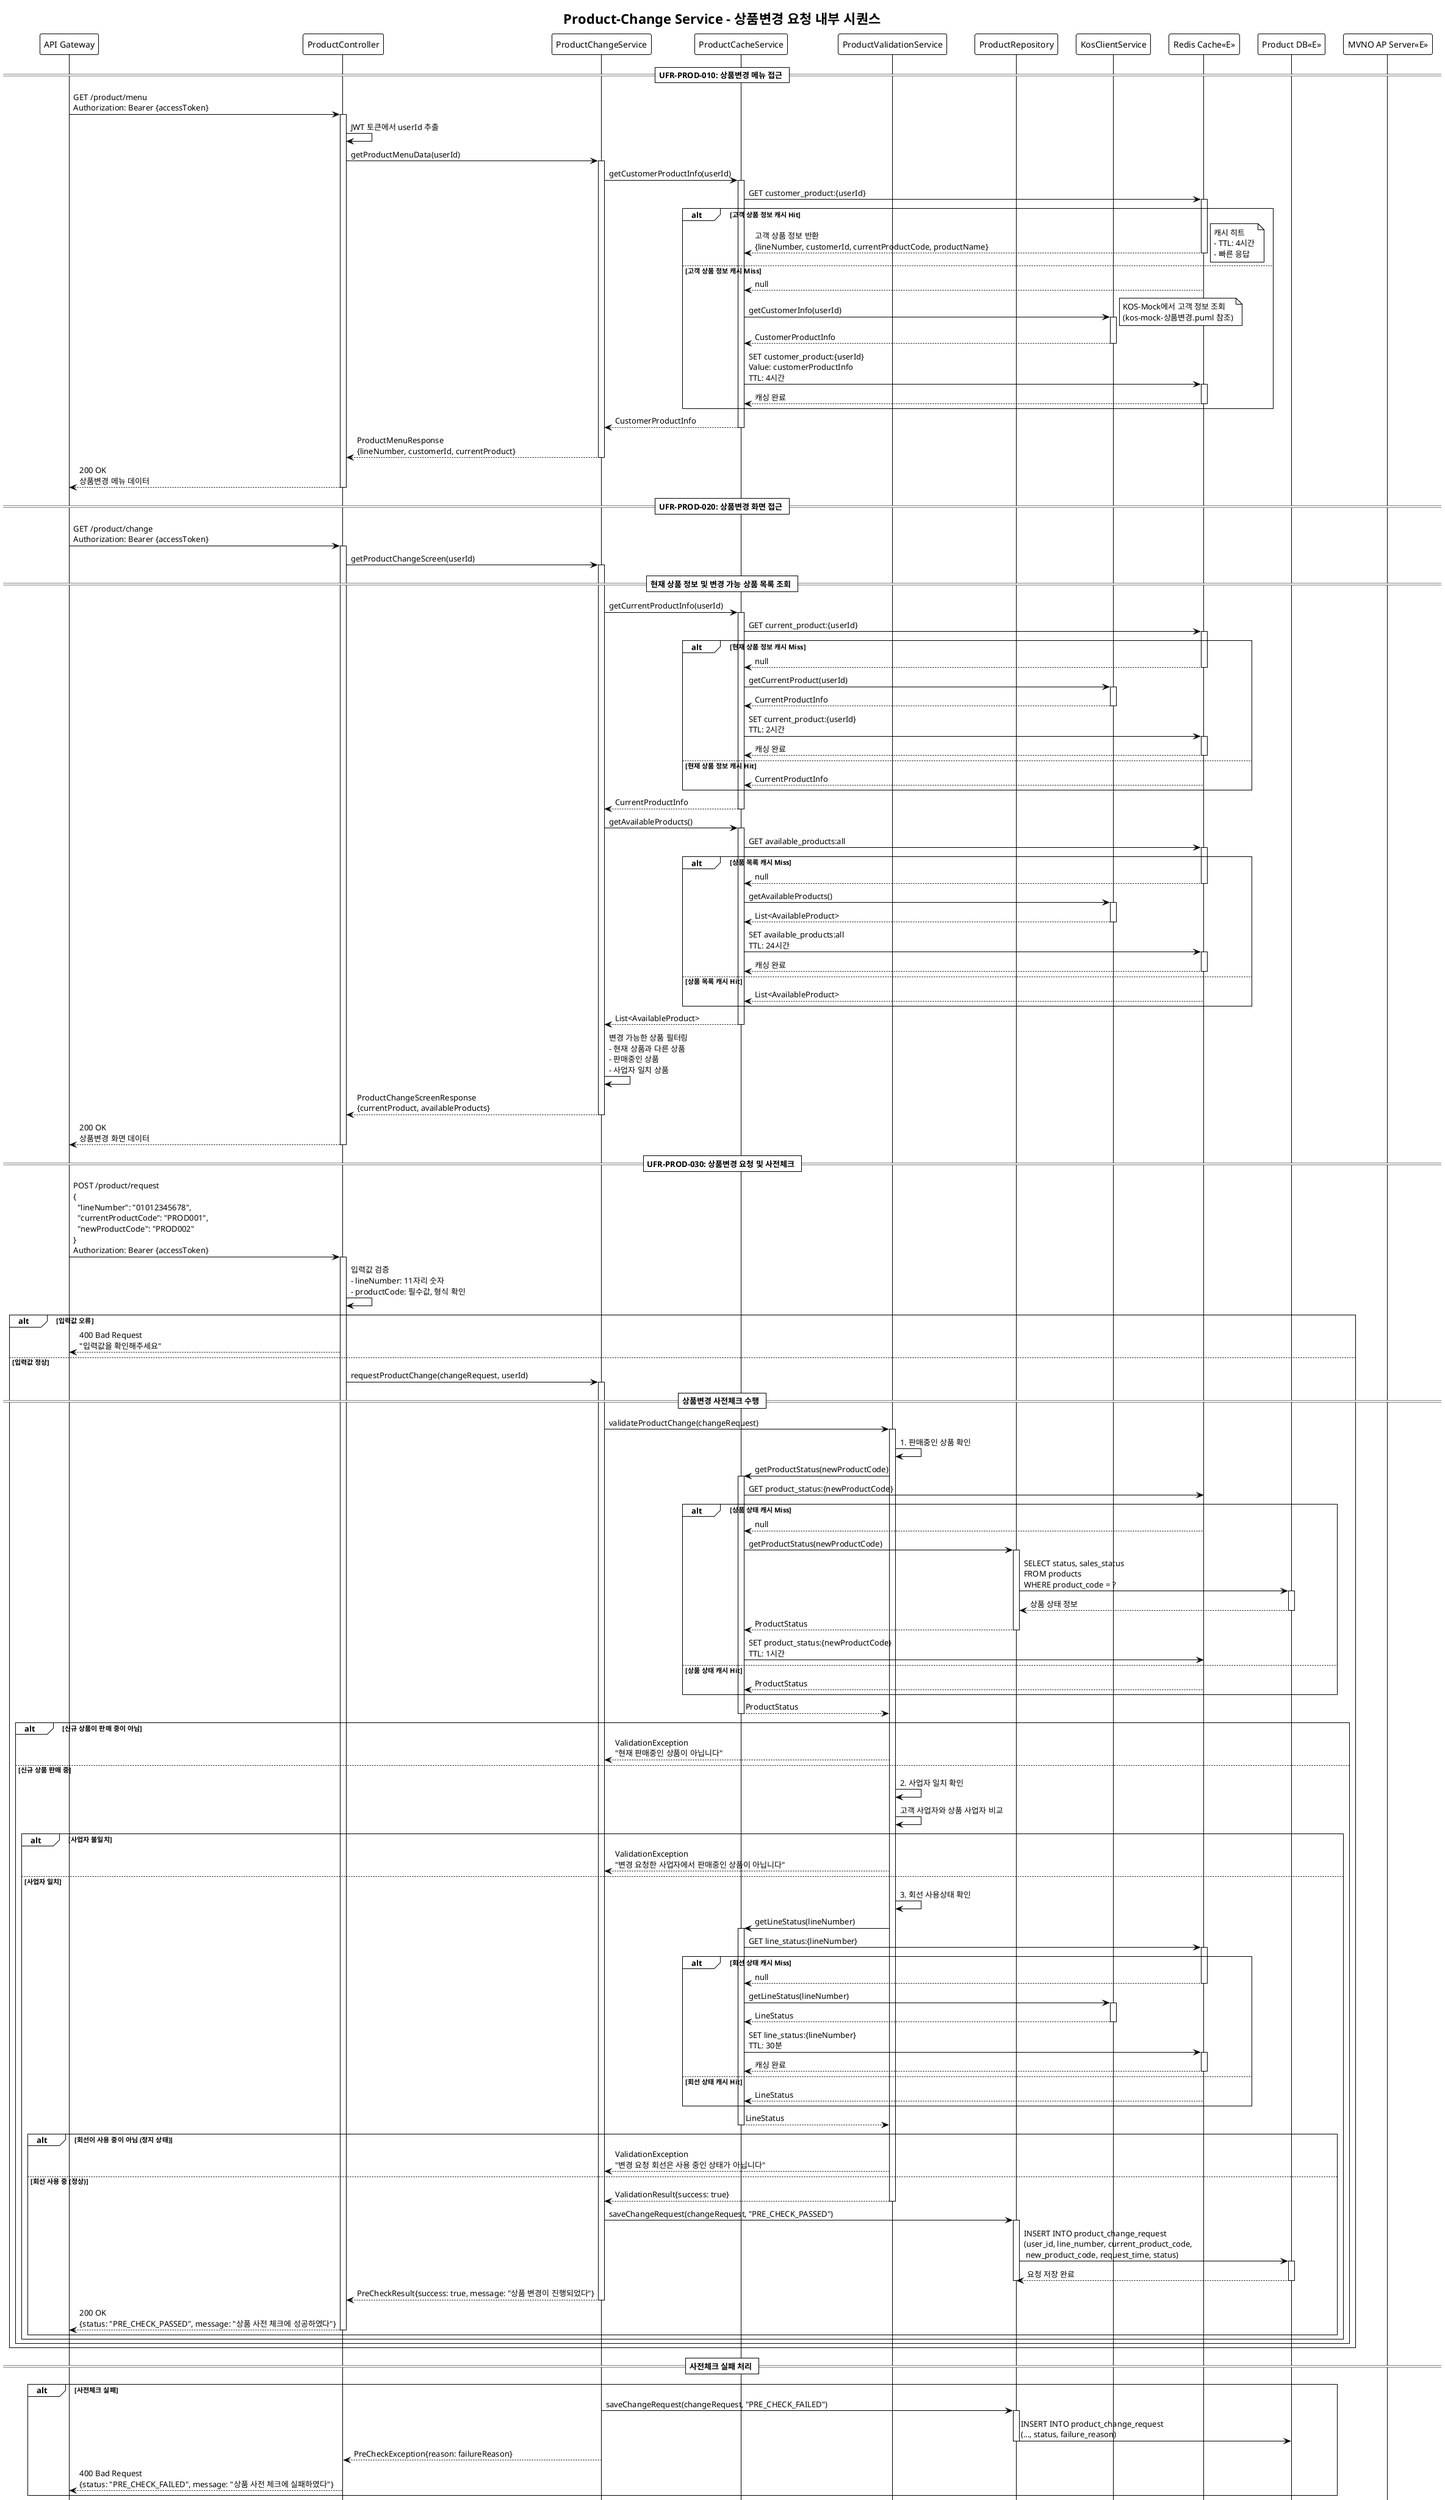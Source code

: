 @startuml
!theme mono
title Product-Change Service - 상품변경 요청 내부 시퀀스

participant "API Gateway" as Gateway
participant "ProductController" as Controller
participant "ProductChangeService" as Service
participant "ProductCacheService" as CacheService
participant "ProductValidationService" as ValidationService
participant "ProductRepository" as ProductRepo
participant "KosClientService" as KosClient
participant "Redis Cache<<E>>" as Redis
participant "Product DB<<E>>" as ProductDB
participant "MVNO AP Server<<E>>" as MVNO

== UFR-PROD-010: 상품변경 메뉴 접근 ==

Gateway -> Controller: GET /product/menu\nAuthorization: Bearer {accessToken}
activate Controller

Controller -> Controller: JWT 토큰에서 userId 추출

Controller -> Service: getProductMenuData(userId)
activate Service

Service -> CacheService: getCustomerProductInfo(userId)
activate CacheService

CacheService -> Redis: GET customer_product:{userId}
activate Redis

alt 고객 상품 정보 캐시 Hit
    Redis --> CacheService: 고객 상품 정보 반환\n{lineNumber, customerId, currentProductCode, productName}
    deactivate Redis
    note right: 캐시 히트\n- TTL: 4시간\n- 빠른 응답

else 고객 상품 정보 캐시 Miss
    Redis --> CacheService: null
    deactivate Redis
    
    CacheService -> KosClient: getCustomerInfo(userId)
    activate KosClient
    note right: KOS-Mock에서 고객 정보 조회\n(kos-mock-상품변경.puml 참조)
    KosClient --> CacheService: CustomerProductInfo
    deactivate KosClient
    
    CacheService -> Redis: SET customer_product:{userId}\nValue: customerProductInfo\nTTL: 4시간
    activate Redis
    Redis --> CacheService: 캐싱 완료
    deactivate Redis
end

CacheService --> Service: CustomerProductInfo
deactivate CacheService

Service --> Controller: ProductMenuResponse\n{lineNumber, customerId, currentProduct}
deactivate Service

Controller --> Gateway: 200 OK\n상품변경 메뉴 데이터
deactivate Controller

== UFR-PROD-020: 상품변경 화면 접근 ==

Gateway -> Controller: GET /product/change\nAuthorization: Bearer {accessToken}
activate Controller

Controller -> Service: getProductChangeScreen(userId)
activate Service

== 현재 상품 정보 및 변경 가능 상품 목록 조회 ==

Service -> CacheService: getCurrentProductInfo(userId)
activate CacheService
CacheService -> Redis: GET current_product:{userId}
activate Redis

alt 현재 상품 정보 캐시 Miss
    Redis --> CacheService: null
    deactivate Redis
    
    CacheService -> KosClient: getCurrentProduct(userId)
    activate KosClient
    KosClient --> CacheService: CurrentProductInfo
    deactivate KosClient
    
    CacheService -> Redis: SET current_product:{userId}\nTTL: 2시간
    activate Redis
    Redis --> CacheService: 캐싱 완료
    deactivate Redis
else 현재 상품 정보 캐시 Hit
    Redis --> CacheService: CurrentProductInfo
    deactivate Redis
end

CacheService --> Service: CurrentProductInfo
deactivate CacheService

Service -> CacheService: getAvailableProducts()
activate CacheService

CacheService -> Redis: GET available_products:all
activate Redis

alt 상품 목록 캐시 Miss
    Redis --> CacheService: null
    deactivate Redis
    
    CacheService -> KosClient: getAvailableProducts()
    activate KosClient
    KosClient --> CacheService: List<AvailableProduct>
    deactivate KosClient
    
    CacheService -> Redis: SET available_products:all\nTTL: 24시간
    activate Redis
    Redis --> CacheService: 캐싱 완료
    deactivate Redis
else 상품 목록 캐시 Hit
    Redis --> CacheService: List<AvailableProduct>
    deactivate Redis
end

CacheService --> Service: List<AvailableProduct>
deactivate CacheService

Service -> Service: 변경 가능한 상품 필터링\n- 현재 상품과 다른 상품\n- 판매중인 상품\n- 사업자 일치 상품

Service --> Controller: ProductChangeScreenResponse\n{currentProduct, availableProducts}
deactivate Service

Controller --> Gateway: 200 OK\n상품변경 화면 데이터
deactivate Controller

== UFR-PROD-030: 상품변경 요청 및 사전체크 ==

Gateway -> Controller: POST /product/request\n{\n  "lineNumber": "01012345678",\n  "currentProductCode": "PROD001",\n  "newProductCode": "PROD002"\n}\nAuthorization: Bearer {accessToken}
activate Controller

Controller -> Controller: 입력값 검증\n- lineNumber: 11자리 숫자\n- productCode: 필수값, 형식 확인

alt 입력값 오류
    Controller --> Gateway: 400 Bad Request\n"입력값을 확인해주세요"
else 입력값 정상
    Controller -> Service: requestProductChange(changeRequest, userId)
    activate Service
    
    == 상품변경 사전체크 수행 ==
    
    Service -> ValidationService: validateProductChange(changeRequest)
    activate ValidationService
    
    ValidationService -> ValidationService: 1. 판매중인 상품 확인
    ValidationService -> CacheService: getProductStatus(newProductCode)
    activate CacheService
    CacheService -> Redis: GET product_status:{newProductCode}
    
    alt 상품 상태 캐시 Miss
        Redis --> CacheService: null
        CacheService -> ProductRepo: getProductStatus(newProductCode)
        activate ProductRepo
        ProductRepo -> ProductDB: SELECT status, sales_status\nFROM products\nWHERE product_code = ?
        activate ProductDB
        ProductDB --> ProductRepo: 상품 상태 정보
        deactivate ProductDB
        ProductRepo --> CacheService: ProductStatus
        deactivate ProductRepo
        
        CacheService -> Redis: SET product_status:{newProductCode}\nTTL: 1시간
    else 상품 상태 캐시 Hit
        Redis --> CacheService: ProductStatus
    end
    
    deactivate Redis
    CacheService --> ValidationService: ProductStatus
    deactivate CacheService
    
    alt 신규 상품이 판매 중이 아님
        ValidationService --> Service: ValidationException\n"현재 판매중인 상품이 아닙니다"
    else 신규 상품 판매 중
        ValidationService -> ValidationService: 2. 사업자 일치 확인
        ValidationService -> ValidationService: 고객 사업자와 상품 사업자 비교
        
        alt 사업자 불일치
            ValidationService --> Service: ValidationException\n"변경 요청한 사업자에서 판매중인 상품이 아닙니다"
        else 사업자 일치
            ValidationService -> ValidationService: 3. 회선 사용상태 확인
            ValidationService -> CacheService: getLineStatus(lineNumber)
            activate CacheService
            
            CacheService -> Redis: GET line_status:{lineNumber}
            activate Redis
            alt 회선 상태 캐시 Miss
                Redis --> CacheService: null
                deactivate Redis
                CacheService -> KosClient: getLineStatus(lineNumber)
                activate KosClient
                KosClient --> CacheService: LineStatus
                deactivate KosClient
                CacheService -> Redis: SET line_status:{lineNumber}\nTTL: 30분
                activate Redis
                Redis --> CacheService: 캐싱 완료
                deactivate Redis
            else 회선 상태 캐시 Hit
                Redis --> CacheService: LineStatus
                deactivate Redis
            end
            
            CacheService --> ValidationService: LineStatus
            deactivate CacheService
            
            alt 회선이 사용 중이 아님 (정지 상태)
                ValidationService --> Service: ValidationException\n"변경 요청 회선은 사용 중인 상태가 아닙니다"
            else 회선 사용 중 (정상)
                ValidationService --> Service: ValidationResult{success: true}
                deactivate ValidationService
                
                Service -> ProductRepo: saveChangeRequest(changeRequest, "PRE_CHECK_PASSED")
                activate ProductRepo
                ProductRepo -> ProductDB: INSERT INTO product_change_request\n(user_id, line_number, current_product_code, \n new_product_code, request_time, status)
                activate ProductDB
                ProductDB --> ProductRepo: 요청 저장 완료
                deactivate ProductDB
                deactivate ProductRepo
                
                Service --> Controller: PreCheckResult{success: true, message: "상품 변경이 진행되었다"}
                deactivate Service
                
                Controller --> Gateway: 200 OK\n{status: "PRE_CHECK_PASSED", message: "상품 사전 체크에 성공하였다"}
                deactivate Controller
            end
        end
    end
end

== 사전체크 실패 처리 ==

alt 사전체크 실패
    Service -> ProductRepo: saveChangeRequest(changeRequest, "PRE_CHECK_FAILED")
    activate ProductRepo
    ProductRepo -> ProductDB: INSERT INTO product_change_request\n(..., status, failure_reason)
    deactivate ProductRepo
    
    Service --> Controller: PreCheckException{reason: failureReason}
    Controller --> Gateway: 400 Bad Request\n{status: "PRE_CHECK_FAILED", message: "상품 사전 체크에 실패하였다"}
end

@enduml